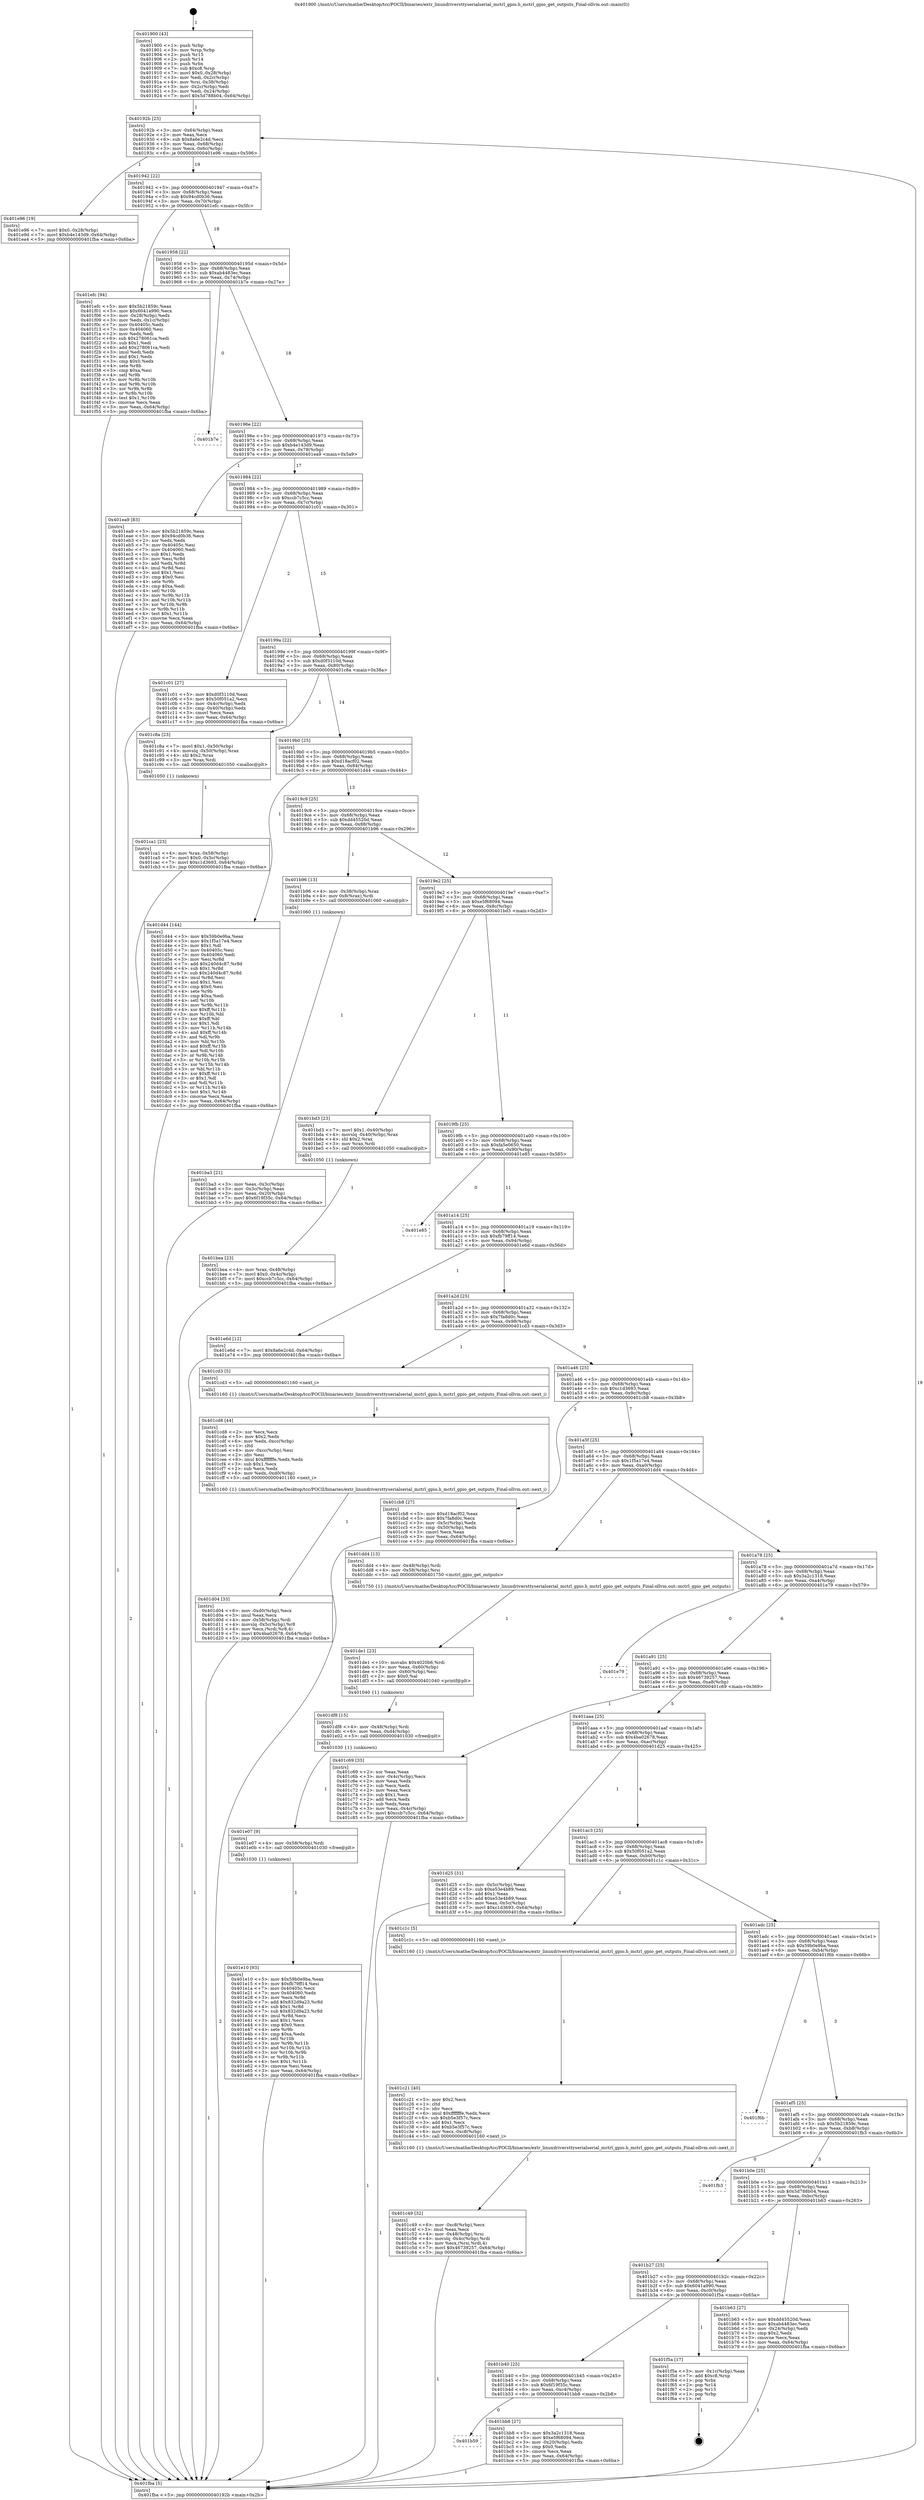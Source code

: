 digraph "0x401900" {
  label = "0x401900 (/mnt/c/Users/mathe/Desktop/tcc/POCII/binaries/extr_linuxdriversttyserialserial_mctrl_gpio.h_mctrl_gpio_get_outputs_Final-ollvm.out::main(0))"
  labelloc = "t"
  node[shape=record]

  Entry [label="",width=0.3,height=0.3,shape=circle,fillcolor=black,style=filled]
  "0x40192b" [label="{
     0x40192b [23]\l
     | [instrs]\l
     &nbsp;&nbsp;0x40192b \<+3\>: mov -0x64(%rbp),%eax\l
     &nbsp;&nbsp;0x40192e \<+2\>: mov %eax,%ecx\l
     &nbsp;&nbsp;0x401930 \<+6\>: sub $0x8a6e2c4d,%ecx\l
     &nbsp;&nbsp;0x401936 \<+3\>: mov %eax,-0x68(%rbp)\l
     &nbsp;&nbsp;0x401939 \<+3\>: mov %ecx,-0x6c(%rbp)\l
     &nbsp;&nbsp;0x40193c \<+6\>: je 0000000000401e96 \<main+0x596\>\l
  }"]
  "0x401e96" [label="{
     0x401e96 [19]\l
     | [instrs]\l
     &nbsp;&nbsp;0x401e96 \<+7\>: movl $0x0,-0x28(%rbp)\l
     &nbsp;&nbsp;0x401e9d \<+7\>: movl $0xb4e143d9,-0x64(%rbp)\l
     &nbsp;&nbsp;0x401ea4 \<+5\>: jmp 0000000000401fba \<main+0x6ba\>\l
  }"]
  "0x401942" [label="{
     0x401942 [22]\l
     | [instrs]\l
     &nbsp;&nbsp;0x401942 \<+5\>: jmp 0000000000401947 \<main+0x47\>\l
     &nbsp;&nbsp;0x401947 \<+3\>: mov -0x68(%rbp),%eax\l
     &nbsp;&nbsp;0x40194a \<+5\>: sub $0x94cd0b36,%eax\l
     &nbsp;&nbsp;0x40194f \<+3\>: mov %eax,-0x70(%rbp)\l
     &nbsp;&nbsp;0x401952 \<+6\>: je 0000000000401efc \<main+0x5fc\>\l
  }"]
  Exit [label="",width=0.3,height=0.3,shape=circle,fillcolor=black,style=filled,peripheries=2]
  "0x401efc" [label="{
     0x401efc [94]\l
     | [instrs]\l
     &nbsp;&nbsp;0x401efc \<+5\>: mov $0x5b21859c,%eax\l
     &nbsp;&nbsp;0x401f01 \<+5\>: mov $0x6041a990,%ecx\l
     &nbsp;&nbsp;0x401f06 \<+3\>: mov -0x28(%rbp),%edx\l
     &nbsp;&nbsp;0x401f09 \<+3\>: mov %edx,-0x1c(%rbp)\l
     &nbsp;&nbsp;0x401f0c \<+7\>: mov 0x40405c,%edx\l
     &nbsp;&nbsp;0x401f13 \<+7\>: mov 0x404060,%esi\l
     &nbsp;&nbsp;0x401f1a \<+2\>: mov %edx,%edi\l
     &nbsp;&nbsp;0x401f1c \<+6\>: sub $0x278061ca,%edi\l
     &nbsp;&nbsp;0x401f22 \<+3\>: sub $0x1,%edi\l
     &nbsp;&nbsp;0x401f25 \<+6\>: add $0x278061ca,%edi\l
     &nbsp;&nbsp;0x401f2b \<+3\>: imul %edi,%edx\l
     &nbsp;&nbsp;0x401f2e \<+3\>: and $0x1,%edx\l
     &nbsp;&nbsp;0x401f31 \<+3\>: cmp $0x0,%edx\l
     &nbsp;&nbsp;0x401f34 \<+4\>: sete %r8b\l
     &nbsp;&nbsp;0x401f38 \<+3\>: cmp $0xa,%esi\l
     &nbsp;&nbsp;0x401f3b \<+4\>: setl %r9b\l
     &nbsp;&nbsp;0x401f3f \<+3\>: mov %r8b,%r10b\l
     &nbsp;&nbsp;0x401f42 \<+3\>: and %r9b,%r10b\l
     &nbsp;&nbsp;0x401f45 \<+3\>: xor %r9b,%r8b\l
     &nbsp;&nbsp;0x401f48 \<+3\>: or %r8b,%r10b\l
     &nbsp;&nbsp;0x401f4b \<+4\>: test $0x1,%r10b\l
     &nbsp;&nbsp;0x401f4f \<+3\>: cmovne %ecx,%eax\l
     &nbsp;&nbsp;0x401f52 \<+3\>: mov %eax,-0x64(%rbp)\l
     &nbsp;&nbsp;0x401f55 \<+5\>: jmp 0000000000401fba \<main+0x6ba\>\l
  }"]
  "0x401958" [label="{
     0x401958 [22]\l
     | [instrs]\l
     &nbsp;&nbsp;0x401958 \<+5\>: jmp 000000000040195d \<main+0x5d\>\l
     &nbsp;&nbsp;0x40195d \<+3\>: mov -0x68(%rbp),%eax\l
     &nbsp;&nbsp;0x401960 \<+5\>: sub $0xab4483ec,%eax\l
     &nbsp;&nbsp;0x401965 \<+3\>: mov %eax,-0x74(%rbp)\l
     &nbsp;&nbsp;0x401968 \<+6\>: je 0000000000401b7e \<main+0x27e\>\l
  }"]
  "0x401e10" [label="{
     0x401e10 [93]\l
     | [instrs]\l
     &nbsp;&nbsp;0x401e10 \<+5\>: mov $0x59b0e9ba,%eax\l
     &nbsp;&nbsp;0x401e15 \<+5\>: mov $0xfb79ff14,%esi\l
     &nbsp;&nbsp;0x401e1a \<+7\>: mov 0x40405c,%ecx\l
     &nbsp;&nbsp;0x401e21 \<+7\>: mov 0x404060,%edx\l
     &nbsp;&nbsp;0x401e28 \<+3\>: mov %ecx,%r8d\l
     &nbsp;&nbsp;0x401e2b \<+7\>: add $0x832d9a23,%r8d\l
     &nbsp;&nbsp;0x401e32 \<+4\>: sub $0x1,%r8d\l
     &nbsp;&nbsp;0x401e36 \<+7\>: sub $0x832d9a23,%r8d\l
     &nbsp;&nbsp;0x401e3d \<+4\>: imul %r8d,%ecx\l
     &nbsp;&nbsp;0x401e41 \<+3\>: and $0x1,%ecx\l
     &nbsp;&nbsp;0x401e44 \<+3\>: cmp $0x0,%ecx\l
     &nbsp;&nbsp;0x401e47 \<+4\>: sete %r9b\l
     &nbsp;&nbsp;0x401e4b \<+3\>: cmp $0xa,%edx\l
     &nbsp;&nbsp;0x401e4e \<+4\>: setl %r10b\l
     &nbsp;&nbsp;0x401e52 \<+3\>: mov %r9b,%r11b\l
     &nbsp;&nbsp;0x401e55 \<+3\>: and %r10b,%r11b\l
     &nbsp;&nbsp;0x401e58 \<+3\>: xor %r10b,%r9b\l
     &nbsp;&nbsp;0x401e5b \<+3\>: or %r9b,%r11b\l
     &nbsp;&nbsp;0x401e5e \<+4\>: test $0x1,%r11b\l
     &nbsp;&nbsp;0x401e62 \<+3\>: cmovne %esi,%eax\l
     &nbsp;&nbsp;0x401e65 \<+3\>: mov %eax,-0x64(%rbp)\l
     &nbsp;&nbsp;0x401e68 \<+5\>: jmp 0000000000401fba \<main+0x6ba\>\l
  }"]
  "0x401b7e" [label="{
     0x401b7e\l
  }", style=dashed]
  "0x40196e" [label="{
     0x40196e [22]\l
     | [instrs]\l
     &nbsp;&nbsp;0x40196e \<+5\>: jmp 0000000000401973 \<main+0x73\>\l
     &nbsp;&nbsp;0x401973 \<+3\>: mov -0x68(%rbp),%eax\l
     &nbsp;&nbsp;0x401976 \<+5\>: sub $0xb4e143d9,%eax\l
     &nbsp;&nbsp;0x40197b \<+3\>: mov %eax,-0x78(%rbp)\l
     &nbsp;&nbsp;0x40197e \<+6\>: je 0000000000401ea9 \<main+0x5a9\>\l
  }"]
  "0x401e07" [label="{
     0x401e07 [9]\l
     | [instrs]\l
     &nbsp;&nbsp;0x401e07 \<+4\>: mov -0x58(%rbp),%rdi\l
     &nbsp;&nbsp;0x401e0b \<+5\>: call 0000000000401030 \<free@plt\>\l
     | [calls]\l
     &nbsp;&nbsp;0x401030 \{1\} (unknown)\l
  }"]
  "0x401ea9" [label="{
     0x401ea9 [83]\l
     | [instrs]\l
     &nbsp;&nbsp;0x401ea9 \<+5\>: mov $0x5b21859c,%eax\l
     &nbsp;&nbsp;0x401eae \<+5\>: mov $0x94cd0b36,%ecx\l
     &nbsp;&nbsp;0x401eb3 \<+2\>: xor %edx,%edx\l
     &nbsp;&nbsp;0x401eb5 \<+7\>: mov 0x40405c,%esi\l
     &nbsp;&nbsp;0x401ebc \<+7\>: mov 0x404060,%edi\l
     &nbsp;&nbsp;0x401ec3 \<+3\>: sub $0x1,%edx\l
     &nbsp;&nbsp;0x401ec6 \<+3\>: mov %esi,%r8d\l
     &nbsp;&nbsp;0x401ec9 \<+3\>: add %edx,%r8d\l
     &nbsp;&nbsp;0x401ecc \<+4\>: imul %r8d,%esi\l
     &nbsp;&nbsp;0x401ed0 \<+3\>: and $0x1,%esi\l
     &nbsp;&nbsp;0x401ed3 \<+3\>: cmp $0x0,%esi\l
     &nbsp;&nbsp;0x401ed6 \<+4\>: sete %r9b\l
     &nbsp;&nbsp;0x401eda \<+3\>: cmp $0xa,%edi\l
     &nbsp;&nbsp;0x401edd \<+4\>: setl %r10b\l
     &nbsp;&nbsp;0x401ee1 \<+3\>: mov %r9b,%r11b\l
     &nbsp;&nbsp;0x401ee4 \<+3\>: and %r10b,%r11b\l
     &nbsp;&nbsp;0x401ee7 \<+3\>: xor %r10b,%r9b\l
     &nbsp;&nbsp;0x401eea \<+3\>: or %r9b,%r11b\l
     &nbsp;&nbsp;0x401eed \<+4\>: test $0x1,%r11b\l
     &nbsp;&nbsp;0x401ef1 \<+3\>: cmovne %ecx,%eax\l
     &nbsp;&nbsp;0x401ef4 \<+3\>: mov %eax,-0x64(%rbp)\l
     &nbsp;&nbsp;0x401ef7 \<+5\>: jmp 0000000000401fba \<main+0x6ba\>\l
  }"]
  "0x401984" [label="{
     0x401984 [22]\l
     | [instrs]\l
     &nbsp;&nbsp;0x401984 \<+5\>: jmp 0000000000401989 \<main+0x89\>\l
     &nbsp;&nbsp;0x401989 \<+3\>: mov -0x68(%rbp),%eax\l
     &nbsp;&nbsp;0x40198c \<+5\>: sub $0xccb7c5cc,%eax\l
     &nbsp;&nbsp;0x401991 \<+3\>: mov %eax,-0x7c(%rbp)\l
     &nbsp;&nbsp;0x401994 \<+6\>: je 0000000000401c01 \<main+0x301\>\l
  }"]
  "0x401df8" [label="{
     0x401df8 [15]\l
     | [instrs]\l
     &nbsp;&nbsp;0x401df8 \<+4\>: mov -0x48(%rbp),%rdi\l
     &nbsp;&nbsp;0x401dfc \<+6\>: mov %eax,-0xd4(%rbp)\l
     &nbsp;&nbsp;0x401e02 \<+5\>: call 0000000000401030 \<free@plt\>\l
     | [calls]\l
     &nbsp;&nbsp;0x401030 \{1\} (unknown)\l
  }"]
  "0x401c01" [label="{
     0x401c01 [27]\l
     | [instrs]\l
     &nbsp;&nbsp;0x401c01 \<+5\>: mov $0xd0f3110d,%eax\l
     &nbsp;&nbsp;0x401c06 \<+5\>: mov $0x50f051a2,%ecx\l
     &nbsp;&nbsp;0x401c0b \<+3\>: mov -0x4c(%rbp),%edx\l
     &nbsp;&nbsp;0x401c0e \<+3\>: cmp -0x40(%rbp),%edx\l
     &nbsp;&nbsp;0x401c11 \<+3\>: cmovl %ecx,%eax\l
     &nbsp;&nbsp;0x401c14 \<+3\>: mov %eax,-0x64(%rbp)\l
     &nbsp;&nbsp;0x401c17 \<+5\>: jmp 0000000000401fba \<main+0x6ba\>\l
  }"]
  "0x40199a" [label="{
     0x40199a [22]\l
     | [instrs]\l
     &nbsp;&nbsp;0x40199a \<+5\>: jmp 000000000040199f \<main+0x9f\>\l
     &nbsp;&nbsp;0x40199f \<+3\>: mov -0x68(%rbp),%eax\l
     &nbsp;&nbsp;0x4019a2 \<+5\>: sub $0xd0f3110d,%eax\l
     &nbsp;&nbsp;0x4019a7 \<+3\>: mov %eax,-0x80(%rbp)\l
     &nbsp;&nbsp;0x4019aa \<+6\>: je 0000000000401c8a \<main+0x38a\>\l
  }"]
  "0x401de1" [label="{
     0x401de1 [23]\l
     | [instrs]\l
     &nbsp;&nbsp;0x401de1 \<+10\>: movabs $0x4020b6,%rdi\l
     &nbsp;&nbsp;0x401deb \<+3\>: mov %eax,-0x60(%rbp)\l
     &nbsp;&nbsp;0x401dee \<+3\>: mov -0x60(%rbp),%esi\l
     &nbsp;&nbsp;0x401df1 \<+2\>: mov $0x0,%al\l
     &nbsp;&nbsp;0x401df3 \<+5\>: call 0000000000401040 \<printf@plt\>\l
     | [calls]\l
     &nbsp;&nbsp;0x401040 \{1\} (unknown)\l
  }"]
  "0x401c8a" [label="{
     0x401c8a [23]\l
     | [instrs]\l
     &nbsp;&nbsp;0x401c8a \<+7\>: movl $0x1,-0x50(%rbp)\l
     &nbsp;&nbsp;0x401c91 \<+4\>: movslq -0x50(%rbp),%rax\l
     &nbsp;&nbsp;0x401c95 \<+4\>: shl $0x2,%rax\l
     &nbsp;&nbsp;0x401c99 \<+3\>: mov %rax,%rdi\l
     &nbsp;&nbsp;0x401c9c \<+5\>: call 0000000000401050 \<malloc@plt\>\l
     | [calls]\l
     &nbsp;&nbsp;0x401050 \{1\} (unknown)\l
  }"]
  "0x4019b0" [label="{
     0x4019b0 [25]\l
     | [instrs]\l
     &nbsp;&nbsp;0x4019b0 \<+5\>: jmp 00000000004019b5 \<main+0xb5\>\l
     &nbsp;&nbsp;0x4019b5 \<+3\>: mov -0x68(%rbp),%eax\l
     &nbsp;&nbsp;0x4019b8 \<+5\>: sub $0xd18acf02,%eax\l
     &nbsp;&nbsp;0x4019bd \<+6\>: mov %eax,-0x84(%rbp)\l
     &nbsp;&nbsp;0x4019c3 \<+6\>: je 0000000000401d44 \<main+0x444\>\l
  }"]
  "0x401d04" [label="{
     0x401d04 [33]\l
     | [instrs]\l
     &nbsp;&nbsp;0x401d04 \<+6\>: mov -0xd0(%rbp),%ecx\l
     &nbsp;&nbsp;0x401d0a \<+3\>: imul %eax,%ecx\l
     &nbsp;&nbsp;0x401d0d \<+4\>: mov -0x58(%rbp),%rdi\l
     &nbsp;&nbsp;0x401d11 \<+4\>: movslq -0x5c(%rbp),%r8\l
     &nbsp;&nbsp;0x401d15 \<+4\>: mov %ecx,(%rdi,%r8,4)\l
     &nbsp;&nbsp;0x401d19 \<+7\>: movl $0x4ba02678,-0x64(%rbp)\l
     &nbsp;&nbsp;0x401d20 \<+5\>: jmp 0000000000401fba \<main+0x6ba\>\l
  }"]
  "0x401d44" [label="{
     0x401d44 [144]\l
     | [instrs]\l
     &nbsp;&nbsp;0x401d44 \<+5\>: mov $0x59b0e9ba,%eax\l
     &nbsp;&nbsp;0x401d49 \<+5\>: mov $0x1f5a17e4,%ecx\l
     &nbsp;&nbsp;0x401d4e \<+2\>: mov $0x1,%dl\l
     &nbsp;&nbsp;0x401d50 \<+7\>: mov 0x40405c,%esi\l
     &nbsp;&nbsp;0x401d57 \<+7\>: mov 0x404060,%edi\l
     &nbsp;&nbsp;0x401d5e \<+3\>: mov %esi,%r8d\l
     &nbsp;&nbsp;0x401d61 \<+7\>: add $0x240d4c87,%r8d\l
     &nbsp;&nbsp;0x401d68 \<+4\>: sub $0x1,%r8d\l
     &nbsp;&nbsp;0x401d6c \<+7\>: sub $0x240d4c87,%r8d\l
     &nbsp;&nbsp;0x401d73 \<+4\>: imul %r8d,%esi\l
     &nbsp;&nbsp;0x401d77 \<+3\>: and $0x1,%esi\l
     &nbsp;&nbsp;0x401d7a \<+3\>: cmp $0x0,%esi\l
     &nbsp;&nbsp;0x401d7d \<+4\>: sete %r9b\l
     &nbsp;&nbsp;0x401d81 \<+3\>: cmp $0xa,%edi\l
     &nbsp;&nbsp;0x401d84 \<+4\>: setl %r10b\l
     &nbsp;&nbsp;0x401d88 \<+3\>: mov %r9b,%r11b\l
     &nbsp;&nbsp;0x401d8b \<+4\>: xor $0xff,%r11b\l
     &nbsp;&nbsp;0x401d8f \<+3\>: mov %r10b,%bl\l
     &nbsp;&nbsp;0x401d92 \<+3\>: xor $0xff,%bl\l
     &nbsp;&nbsp;0x401d95 \<+3\>: xor $0x1,%dl\l
     &nbsp;&nbsp;0x401d98 \<+3\>: mov %r11b,%r14b\l
     &nbsp;&nbsp;0x401d9b \<+4\>: and $0xff,%r14b\l
     &nbsp;&nbsp;0x401d9f \<+3\>: and %dl,%r9b\l
     &nbsp;&nbsp;0x401da2 \<+3\>: mov %bl,%r15b\l
     &nbsp;&nbsp;0x401da5 \<+4\>: and $0xff,%r15b\l
     &nbsp;&nbsp;0x401da9 \<+3\>: and %dl,%r10b\l
     &nbsp;&nbsp;0x401dac \<+3\>: or %r9b,%r14b\l
     &nbsp;&nbsp;0x401daf \<+3\>: or %r10b,%r15b\l
     &nbsp;&nbsp;0x401db2 \<+3\>: xor %r15b,%r14b\l
     &nbsp;&nbsp;0x401db5 \<+3\>: or %bl,%r11b\l
     &nbsp;&nbsp;0x401db8 \<+4\>: xor $0xff,%r11b\l
     &nbsp;&nbsp;0x401dbc \<+3\>: or $0x1,%dl\l
     &nbsp;&nbsp;0x401dbf \<+3\>: and %dl,%r11b\l
     &nbsp;&nbsp;0x401dc2 \<+3\>: or %r11b,%r14b\l
     &nbsp;&nbsp;0x401dc5 \<+4\>: test $0x1,%r14b\l
     &nbsp;&nbsp;0x401dc9 \<+3\>: cmovne %ecx,%eax\l
     &nbsp;&nbsp;0x401dcc \<+3\>: mov %eax,-0x64(%rbp)\l
     &nbsp;&nbsp;0x401dcf \<+5\>: jmp 0000000000401fba \<main+0x6ba\>\l
  }"]
  "0x4019c9" [label="{
     0x4019c9 [25]\l
     | [instrs]\l
     &nbsp;&nbsp;0x4019c9 \<+5\>: jmp 00000000004019ce \<main+0xce\>\l
     &nbsp;&nbsp;0x4019ce \<+3\>: mov -0x68(%rbp),%eax\l
     &nbsp;&nbsp;0x4019d1 \<+5\>: sub $0xdd45520d,%eax\l
     &nbsp;&nbsp;0x4019d6 \<+6\>: mov %eax,-0x88(%rbp)\l
     &nbsp;&nbsp;0x4019dc \<+6\>: je 0000000000401b96 \<main+0x296\>\l
  }"]
  "0x401cd8" [label="{
     0x401cd8 [44]\l
     | [instrs]\l
     &nbsp;&nbsp;0x401cd8 \<+2\>: xor %ecx,%ecx\l
     &nbsp;&nbsp;0x401cda \<+5\>: mov $0x2,%edx\l
     &nbsp;&nbsp;0x401cdf \<+6\>: mov %edx,-0xcc(%rbp)\l
     &nbsp;&nbsp;0x401ce5 \<+1\>: cltd\l
     &nbsp;&nbsp;0x401ce6 \<+6\>: mov -0xcc(%rbp),%esi\l
     &nbsp;&nbsp;0x401cec \<+2\>: idiv %esi\l
     &nbsp;&nbsp;0x401cee \<+6\>: imul $0xfffffffe,%edx,%edx\l
     &nbsp;&nbsp;0x401cf4 \<+3\>: sub $0x1,%ecx\l
     &nbsp;&nbsp;0x401cf7 \<+2\>: sub %ecx,%edx\l
     &nbsp;&nbsp;0x401cf9 \<+6\>: mov %edx,-0xd0(%rbp)\l
     &nbsp;&nbsp;0x401cff \<+5\>: call 0000000000401160 \<next_i\>\l
     | [calls]\l
     &nbsp;&nbsp;0x401160 \{1\} (/mnt/c/Users/mathe/Desktop/tcc/POCII/binaries/extr_linuxdriversttyserialserial_mctrl_gpio.h_mctrl_gpio_get_outputs_Final-ollvm.out::next_i)\l
  }"]
  "0x401b96" [label="{
     0x401b96 [13]\l
     | [instrs]\l
     &nbsp;&nbsp;0x401b96 \<+4\>: mov -0x38(%rbp),%rax\l
     &nbsp;&nbsp;0x401b9a \<+4\>: mov 0x8(%rax),%rdi\l
     &nbsp;&nbsp;0x401b9e \<+5\>: call 0000000000401060 \<atoi@plt\>\l
     | [calls]\l
     &nbsp;&nbsp;0x401060 \{1\} (unknown)\l
  }"]
  "0x4019e2" [label="{
     0x4019e2 [25]\l
     | [instrs]\l
     &nbsp;&nbsp;0x4019e2 \<+5\>: jmp 00000000004019e7 \<main+0xe7\>\l
     &nbsp;&nbsp;0x4019e7 \<+3\>: mov -0x68(%rbp),%eax\l
     &nbsp;&nbsp;0x4019ea \<+5\>: sub $0xe5f68094,%eax\l
     &nbsp;&nbsp;0x4019ef \<+6\>: mov %eax,-0x8c(%rbp)\l
     &nbsp;&nbsp;0x4019f5 \<+6\>: je 0000000000401bd3 \<main+0x2d3\>\l
  }"]
  "0x401ca1" [label="{
     0x401ca1 [23]\l
     | [instrs]\l
     &nbsp;&nbsp;0x401ca1 \<+4\>: mov %rax,-0x58(%rbp)\l
     &nbsp;&nbsp;0x401ca5 \<+7\>: movl $0x0,-0x5c(%rbp)\l
     &nbsp;&nbsp;0x401cac \<+7\>: movl $0xc1d3693,-0x64(%rbp)\l
     &nbsp;&nbsp;0x401cb3 \<+5\>: jmp 0000000000401fba \<main+0x6ba\>\l
  }"]
  "0x401bd3" [label="{
     0x401bd3 [23]\l
     | [instrs]\l
     &nbsp;&nbsp;0x401bd3 \<+7\>: movl $0x1,-0x40(%rbp)\l
     &nbsp;&nbsp;0x401bda \<+4\>: movslq -0x40(%rbp),%rax\l
     &nbsp;&nbsp;0x401bde \<+4\>: shl $0x2,%rax\l
     &nbsp;&nbsp;0x401be2 \<+3\>: mov %rax,%rdi\l
     &nbsp;&nbsp;0x401be5 \<+5\>: call 0000000000401050 \<malloc@plt\>\l
     | [calls]\l
     &nbsp;&nbsp;0x401050 \{1\} (unknown)\l
  }"]
  "0x4019fb" [label="{
     0x4019fb [25]\l
     | [instrs]\l
     &nbsp;&nbsp;0x4019fb \<+5\>: jmp 0000000000401a00 \<main+0x100\>\l
     &nbsp;&nbsp;0x401a00 \<+3\>: mov -0x68(%rbp),%eax\l
     &nbsp;&nbsp;0x401a03 \<+5\>: sub $0xfa5e0650,%eax\l
     &nbsp;&nbsp;0x401a08 \<+6\>: mov %eax,-0x90(%rbp)\l
     &nbsp;&nbsp;0x401a0e \<+6\>: je 0000000000401e85 \<main+0x585\>\l
  }"]
  "0x401c49" [label="{
     0x401c49 [32]\l
     | [instrs]\l
     &nbsp;&nbsp;0x401c49 \<+6\>: mov -0xc8(%rbp),%ecx\l
     &nbsp;&nbsp;0x401c4f \<+3\>: imul %eax,%ecx\l
     &nbsp;&nbsp;0x401c52 \<+4\>: mov -0x48(%rbp),%rsi\l
     &nbsp;&nbsp;0x401c56 \<+4\>: movslq -0x4c(%rbp),%rdi\l
     &nbsp;&nbsp;0x401c5a \<+3\>: mov %ecx,(%rsi,%rdi,4)\l
     &nbsp;&nbsp;0x401c5d \<+7\>: movl $0x46739257,-0x64(%rbp)\l
     &nbsp;&nbsp;0x401c64 \<+5\>: jmp 0000000000401fba \<main+0x6ba\>\l
  }"]
  "0x401e85" [label="{
     0x401e85\l
  }", style=dashed]
  "0x401a14" [label="{
     0x401a14 [25]\l
     | [instrs]\l
     &nbsp;&nbsp;0x401a14 \<+5\>: jmp 0000000000401a19 \<main+0x119\>\l
     &nbsp;&nbsp;0x401a19 \<+3\>: mov -0x68(%rbp),%eax\l
     &nbsp;&nbsp;0x401a1c \<+5\>: sub $0xfb79ff14,%eax\l
     &nbsp;&nbsp;0x401a21 \<+6\>: mov %eax,-0x94(%rbp)\l
     &nbsp;&nbsp;0x401a27 \<+6\>: je 0000000000401e6d \<main+0x56d\>\l
  }"]
  "0x401c21" [label="{
     0x401c21 [40]\l
     | [instrs]\l
     &nbsp;&nbsp;0x401c21 \<+5\>: mov $0x2,%ecx\l
     &nbsp;&nbsp;0x401c26 \<+1\>: cltd\l
     &nbsp;&nbsp;0x401c27 \<+2\>: idiv %ecx\l
     &nbsp;&nbsp;0x401c29 \<+6\>: imul $0xfffffffe,%edx,%ecx\l
     &nbsp;&nbsp;0x401c2f \<+6\>: sub $0xb5e3f57c,%ecx\l
     &nbsp;&nbsp;0x401c35 \<+3\>: add $0x1,%ecx\l
     &nbsp;&nbsp;0x401c38 \<+6\>: add $0xb5e3f57c,%ecx\l
     &nbsp;&nbsp;0x401c3e \<+6\>: mov %ecx,-0xc8(%rbp)\l
     &nbsp;&nbsp;0x401c44 \<+5\>: call 0000000000401160 \<next_i\>\l
     | [calls]\l
     &nbsp;&nbsp;0x401160 \{1\} (/mnt/c/Users/mathe/Desktop/tcc/POCII/binaries/extr_linuxdriversttyserialserial_mctrl_gpio.h_mctrl_gpio_get_outputs_Final-ollvm.out::next_i)\l
  }"]
  "0x401e6d" [label="{
     0x401e6d [12]\l
     | [instrs]\l
     &nbsp;&nbsp;0x401e6d \<+7\>: movl $0x8a6e2c4d,-0x64(%rbp)\l
     &nbsp;&nbsp;0x401e74 \<+5\>: jmp 0000000000401fba \<main+0x6ba\>\l
  }"]
  "0x401a2d" [label="{
     0x401a2d [25]\l
     | [instrs]\l
     &nbsp;&nbsp;0x401a2d \<+5\>: jmp 0000000000401a32 \<main+0x132\>\l
     &nbsp;&nbsp;0x401a32 \<+3\>: mov -0x68(%rbp),%eax\l
     &nbsp;&nbsp;0x401a35 \<+5\>: sub $0x7fa8d0c,%eax\l
     &nbsp;&nbsp;0x401a3a \<+6\>: mov %eax,-0x98(%rbp)\l
     &nbsp;&nbsp;0x401a40 \<+6\>: je 0000000000401cd3 \<main+0x3d3\>\l
  }"]
  "0x401bea" [label="{
     0x401bea [23]\l
     | [instrs]\l
     &nbsp;&nbsp;0x401bea \<+4\>: mov %rax,-0x48(%rbp)\l
     &nbsp;&nbsp;0x401bee \<+7\>: movl $0x0,-0x4c(%rbp)\l
     &nbsp;&nbsp;0x401bf5 \<+7\>: movl $0xccb7c5cc,-0x64(%rbp)\l
     &nbsp;&nbsp;0x401bfc \<+5\>: jmp 0000000000401fba \<main+0x6ba\>\l
  }"]
  "0x401cd3" [label="{
     0x401cd3 [5]\l
     | [instrs]\l
     &nbsp;&nbsp;0x401cd3 \<+5\>: call 0000000000401160 \<next_i\>\l
     | [calls]\l
     &nbsp;&nbsp;0x401160 \{1\} (/mnt/c/Users/mathe/Desktop/tcc/POCII/binaries/extr_linuxdriversttyserialserial_mctrl_gpio.h_mctrl_gpio_get_outputs_Final-ollvm.out::next_i)\l
  }"]
  "0x401a46" [label="{
     0x401a46 [25]\l
     | [instrs]\l
     &nbsp;&nbsp;0x401a46 \<+5\>: jmp 0000000000401a4b \<main+0x14b\>\l
     &nbsp;&nbsp;0x401a4b \<+3\>: mov -0x68(%rbp),%eax\l
     &nbsp;&nbsp;0x401a4e \<+5\>: sub $0xc1d3693,%eax\l
     &nbsp;&nbsp;0x401a53 \<+6\>: mov %eax,-0x9c(%rbp)\l
     &nbsp;&nbsp;0x401a59 \<+6\>: je 0000000000401cb8 \<main+0x3b8\>\l
  }"]
  "0x401b59" [label="{
     0x401b59\l
  }", style=dashed]
  "0x401cb8" [label="{
     0x401cb8 [27]\l
     | [instrs]\l
     &nbsp;&nbsp;0x401cb8 \<+5\>: mov $0xd18acf02,%eax\l
     &nbsp;&nbsp;0x401cbd \<+5\>: mov $0x7fa8d0c,%ecx\l
     &nbsp;&nbsp;0x401cc2 \<+3\>: mov -0x5c(%rbp),%edx\l
     &nbsp;&nbsp;0x401cc5 \<+3\>: cmp -0x50(%rbp),%edx\l
     &nbsp;&nbsp;0x401cc8 \<+3\>: cmovl %ecx,%eax\l
     &nbsp;&nbsp;0x401ccb \<+3\>: mov %eax,-0x64(%rbp)\l
     &nbsp;&nbsp;0x401cce \<+5\>: jmp 0000000000401fba \<main+0x6ba\>\l
  }"]
  "0x401a5f" [label="{
     0x401a5f [25]\l
     | [instrs]\l
     &nbsp;&nbsp;0x401a5f \<+5\>: jmp 0000000000401a64 \<main+0x164\>\l
     &nbsp;&nbsp;0x401a64 \<+3\>: mov -0x68(%rbp),%eax\l
     &nbsp;&nbsp;0x401a67 \<+5\>: sub $0x1f5a17e4,%eax\l
     &nbsp;&nbsp;0x401a6c \<+6\>: mov %eax,-0xa0(%rbp)\l
     &nbsp;&nbsp;0x401a72 \<+6\>: je 0000000000401dd4 \<main+0x4d4\>\l
  }"]
  "0x401bb8" [label="{
     0x401bb8 [27]\l
     | [instrs]\l
     &nbsp;&nbsp;0x401bb8 \<+5\>: mov $0x3a2c1318,%eax\l
     &nbsp;&nbsp;0x401bbd \<+5\>: mov $0xe5f68094,%ecx\l
     &nbsp;&nbsp;0x401bc2 \<+3\>: mov -0x20(%rbp),%edx\l
     &nbsp;&nbsp;0x401bc5 \<+3\>: cmp $0x0,%edx\l
     &nbsp;&nbsp;0x401bc8 \<+3\>: cmove %ecx,%eax\l
     &nbsp;&nbsp;0x401bcb \<+3\>: mov %eax,-0x64(%rbp)\l
     &nbsp;&nbsp;0x401bce \<+5\>: jmp 0000000000401fba \<main+0x6ba\>\l
  }"]
  "0x401dd4" [label="{
     0x401dd4 [13]\l
     | [instrs]\l
     &nbsp;&nbsp;0x401dd4 \<+4\>: mov -0x48(%rbp),%rdi\l
     &nbsp;&nbsp;0x401dd8 \<+4\>: mov -0x58(%rbp),%rsi\l
     &nbsp;&nbsp;0x401ddc \<+5\>: call 0000000000401750 \<mctrl_gpio_get_outputs\>\l
     | [calls]\l
     &nbsp;&nbsp;0x401750 \{1\} (/mnt/c/Users/mathe/Desktop/tcc/POCII/binaries/extr_linuxdriversttyserialserial_mctrl_gpio.h_mctrl_gpio_get_outputs_Final-ollvm.out::mctrl_gpio_get_outputs)\l
  }"]
  "0x401a78" [label="{
     0x401a78 [25]\l
     | [instrs]\l
     &nbsp;&nbsp;0x401a78 \<+5\>: jmp 0000000000401a7d \<main+0x17d\>\l
     &nbsp;&nbsp;0x401a7d \<+3\>: mov -0x68(%rbp),%eax\l
     &nbsp;&nbsp;0x401a80 \<+5\>: sub $0x3a2c1318,%eax\l
     &nbsp;&nbsp;0x401a85 \<+6\>: mov %eax,-0xa4(%rbp)\l
     &nbsp;&nbsp;0x401a8b \<+6\>: je 0000000000401e79 \<main+0x579\>\l
  }"]
  "0x401b40" [label="{
     0x401b40 [25]\l
     | [instrs]\l
     &nbsp;&nbsp;0x401b40 \<+5\>: jmp 0000000000401b45 \<main+0x245\>\l
     &nbsp;&nbsp;0x401b45 \<+3\>: mov -0x68(%rbp),%eax\l
     &nbsp;&nbsp;0x401b48 \<+5\>: sub $0x6f19f35c,%eax\l
     &nbsp;&nbsp;0x401b4d \<+6\>: mov %eax,-0xc4(%rbp)\l
     &nbsp;&nbsp;0x401b53 \<+6\>: je 0000000000401bb8 \<main+0x2b8\>\l
  }"]
  "0x401e79" [label="{
     0x401e79\l
  }", style=dashed]
  "0x401a91" [label="{
     0x401a91 [25]\l
     | [instrs]\l
     &nbsp;&nbsp;0x401a91 \<+5\>: jmp 0000000000401a96 \<main+0x196\>\l
     &nbsp;&nbsp;0x401a96 \<+3\>: mov -0x68(%rbp),%eax\l
     &nbsp;&nbsp;0x401a99 \<+5\>: sub $0x46739257,%eax\l
     &nbsp;&nbsp;0x401a9e \<+6\>: mov %eax,-0xa8(%rbp)\l
     &nbsp;&nbsp;0x401aa4 \<+6\>: je 0000000000401c69 \<main+0x369\>\l
  }"]
  "0x401f5a" [label="{
     0x401f5a [17]\l
     | [instrs]\l
     &nbsp;&nbsp;0x401f5a \<+3\>: mov -0x1c(%rbp),%eax\l
     &nbsp;&nbsp;0x401f5d \<+7\>: add $0xc8,%rsp\l
     &nbsp;&nbsp;0x401f64 \<+1\>: pop %rbx\l
     &nbsp;&nbsp;0x401f65 \<+2\>: pop %r14\l
     &nbsp;&nbsp;0x401f67 \<+2\>: pop %r15\l
     &nbsp;&nbsp;0x401f69 \<+1\>: pop %rbp\l
     &nbsp;&nbsp;0x401f6a \<+1\>: ret\l
  }"]
  "0x401c69" [label="{
     0x401c69 [33]\l
     | [instrs]\l
     &nbsp;&nbsp;0x401c69 \<+2\>: xor %eax,%eax\l
     &nbsp;&nbsp;0x401c6b \<+3\>: mov -0x4c(%rbp),%ecx\l
     &nbsp;&nbsp;0x401c6e \<+2\>: mov %eax,%edx\l
     &nbsp;&nbsp;0x401c70 \<+2\>: sub %ecx,%edx\l
     &nbsp;&nbsp;0x401c72 \<+2\>: mov %eax,%ecx\l
     &nbsp;&nbsp;0x401c74 \<+3\>: sub $0x1,%ecx\l
     &nbsp;&nbsp;0x401c77 \<+2\>: add %ecx,%edx\l
     &nbsp;&nbsp;0x401c79 \<+2\>: sub %edx,%eax\l
     &nbsp;&nbsp;0x401c7b \<+3\>: mov %eax,-0x4c(%rbp)\l
     &nbsp;&nbsp;0x401c7e \<+7\>: movl $0xccb7c5cc,-0x64(%rbp)\l
     &nbsp;&nbsp;0x401c85 \<+5\>: jmp 0000000000401fba \<main+0x6ba\>\l
  }"]
  "0x401aaa" [label="{
     0x401aaa [25]\l
     | [instrs]\l
     &nbsp;&nbsp;0x401aaa \<+5\>: jmp 0000000000401aaf \<main+0x1af\>\l
     &nbsp;&nbsp;0x401aaf \<+3\>: mov -0x68(%rbp),%eax\l
     &nbsp;&nbsp;0x401ab2 \<+5\>: sub $0x4ba02678,%eax\l
     &nbsp;&nbsp;0x401ab7 \<+6\>: mov %eax,-0xac(%rbp)\l
     &nbsp;&nbsp;0x401abd \<+6\>: je 0000000000401d25 \<main+0x425\>\l
  }"]
  "0x401ba3" [label="{
     0x401ba3 [21]\l
     | [instrs]\l
     &nbsp;&nbsp;0x401ba3 \<+3\>: mov %eax,-0x3c(%rbp)\l
     &nbsp;&nbsp;0x401ba6 \<+3\>: mov -0x3c(%rbp),%eax\l
     &nbsp;&nbsp;0x401ba9 \<+3\>: mov %eax,-0x20(%rbp)\l
     &nbsp;&nbsp;0x401bac \<+7\>: movl $0x6f19f35c,-0x64(%rbp)\l
     &nbsp;&nbsp;0x401bb3 \<+5\>: jmp 0000000000401fba \<main+0x6ba\>\l
  }"]
  "0x401d25" [label="{
     0x401d25 [31]\l
     | [instrs]\l
     &nbsp;&nbsp;0x401d25 \<+3\>: mov -0x5c(%rbp),%eax\l
     &nbsp;&nbsp;0x401d28 \<+5\>: sub $0xe53e4b89,%eax\l
     &nbsp;&nbsp;0x401d2d \<+3\>: add $0x1,%eax\l
     &nbsp;&nbsp;0x401d30 \<+5\>: add $0xe53e4b89,%eax\l
     &nbsp;&nbsp;0x401d35 \<+3\>: mov %eax,-0x5c(%rbp)\l
     &nbsp;&nbsp;0x401d38 \<+7\>: movl $0xc1d3693,-0x64(%rbp)\l
     &nbsp;&nbsp;0x401d3f \<+5\>: jmp 0000000000401fba \<main+0x6ba\>\l
  }"]
  "0x401ac3" [label="{
     0x401ac3 [25]\l
     | [instrs]\l
     &nbsp;&nbsp;0x401ac3 \<+5\>: jmp 0000000000401ac8 \<main+0x1c8\>\l
     &nbsp;&nbsp;0x401ac8 \<+3\>: mov -0x68(%rbp),%eax\l
     &nbsp;&nbsp;0x401acb \<+5\>: sub $0x50f051a2,%eax\l
     &nbsp;&nbsp;0x401ad0 \<+6\>: mov %eax,-0xb0(%rbp)\l
     &nbsp;&nbsp;0x401ad6 \<+6\>: je 0000000000401c1c \<main+0x31c\>\l
  }"]
  "0x401900" [label="{
     0x401900 [43]\l
     | [instrs]\l
     &nbsp;&nbsp;0x401900 \<+1\>: push %rbp\l
     &nbsp;&nbsp;0x401901 \<+3\>: mov %rsp,%rbp\l
     &nbsp;&nbsp;0x401904 \<+2\>: push %r15\l
     &nbsp;&nbsp;0x401906 \<+2\>: push %r14\l
     &nbsp;&nbsp;0x401908 \<+1\>: push %rbx\l
     &nbsp;&nbsp;0x401909 \<+7\>: sub $0xc8,%rsp\l
     &nbsp;&nbsp;0x401910 \<+7\>: movl $0x0,-0x28(%rbp)\l
     &nbsp;&nbsp;0x401917 \<+3\>: mov %edi,-0x2c(%rbp)\l
     &nbsp;&nbsp;0x40191a \<+4\>: mov %rsi,-0x38(%rbp)\l
     &nbsp;&nbsp;0x40191e \<+3\>: mov -0x2c(%rbp),%edi\l
     &nbsp;&nbsp;0x401921 \<+3\>: mov %edi,-0x24(%rbp)\l
     &nbsp;&nbsp;0x401924 \<+7\>: movl $0x5d788b04,-0x64(%rbp)\l
  }"]
  "0x401c1c" [label="{
     0x401c1c [5]\l
     | [instrs]\l
     &nbsp;&nbsp;0x401c1c \<+5\>: call 0000000000401160 \<next_i\>\l
     | [calls]\l
     &nbsp;&nbsp;0x401160 \{1\} (/mnt/c/Users/mathe/Desktop/tcc/POCII/binaries/extr_linuxdriversttyserialserial_mctrl_gpio.h_mctrl_gpio_get_outputs_Final-ollvm.out::next_i)\l
  }"]
  "0x401adc" [label="{
     0x401adc [25]\l
     | [instrs]\l
     &nbsp;&nbsp;0x401adc \<+5\>: jmp 0000000000401ae1 \<main+0x1e1\>\l
     &nbsp;&nbsp;0x401ae1 \<+3\>: mov -0x68(%rbp),%eax\l
     &nbsp;&nbsp;0x401ae4 \<+5\>: sub $0x59b0e9ba,%eax\l
     &nbsp;&nbsp;0x401ae9 \<+6\>: mov %eax,-0xb4(%rbp)\l
     &nbsp;&nbsp;0x401aef \<+6\>: je 0000000000401f6b \<main+0x66b\>\l
  }"]
  "0x401fba" [label="{
     0x401fba [5]\l
     | [instrs]\l
     &nbsp;&nbsp;0x401fba \<+5\>: jmp 000000000040192b \<main+0x2b\>\l
  }"]
  "0x401f6b" [label="{
     0x401f6b\l
  }", style=dashed]
  "0x401af5" [label="{
     0x401af5 [25]\l
     | [instrs]\l
     &nbsp;&nbsp;0x401af5 \<+5\>: jmp 0000000000401afa \<main+0x1fa\>\l
     &nbsp;&nbsp;0x401afa \<+3\>: mov -0x68(%rbp),%eax\l
     &nbsp;&nbsp;0x401afd \<+5\>: sub $0x5b21859c,%eax\l
     &nbsp;&nbsp;0x401b02 \<+6\>: mov %eax,-0xb8(%rbp)\l
     &nbsp;&nbsp;0x401b08 \<+6\>: je 0000000000401fb3 \<main+0x6b3\>\l
  }"]
  "0x401b27" [label="{
     0x401b27 [25]\l
     | [instrs]\l
     &nbsp;&nbsp;0x401b27 \<+5\>: jmp 0000000000401b2c \<main+0x22c\>\l
     &nbsp;&nbsp;0x401b2c \<+3\>: mov -0x68(%rbp),%eax\l
     &nbsp;&nbsp;0x401b2f \<+5\>: sub $0x6041a990,%eax\l
     &nbsp;&nbsp;0x401b34 \<+6\>: mov %eax,-0xc0(%rbp)\l
     &nbsp;&nbsp;0x401b3a \<+6\>: je 0000000000401f5a \<main+0x65a\>\l
  }"]
  "0x401fb3" [label="{
     0x401fb3\l
  }", style=dashed]
  "0x401b0e" [label="{
     0x401b0e [25]\l
     | [instrs]\l
     &nbsp;&nbsp;0x401b0e \<+5\>: jmp 0000000000401b13 \<main+0x213\>\l
     &nbsp;&nbsp;0x401b13 \<+3\>: mov -0x68(%rbp),%eax\l
     &nbsp;&nbsp;0x401b16 \<+5\>: sub $0x5d788b04,%eax\l
     &nbsp;&nbsp;0x401b1b \<+6\>: mov %eax,-0xbc(%rbp)\l
     &nbsp;&nbsp;0x401b21 \<+6\>: je 0000000000401b63 \<main+0x263\>\l
  }"]
  "0x401b63" [label="{
     0x401b63 [27]\l
     | [instrs]\l
     &nbsp;&nbsp;0x401b63 \<+5\>: mov $0xdd45520d,%eax\l
     &nbsp;&nbsp;0x401b68 \<+5\>: mov $0xab4483ec,%ecx\l
     &nbsp;&nbsp;0x401b6d \<+3\>: mov -0x24(%rbp),%edx\l
     &nbsp;&nbsp;0x401b70 \<+3\>: cmp $0x2,%edx\l
     &nbsp;&nbsp;0x401b73 \<+3\>: cmovne %ecx,%eax\l
     &nbsp;&nbsp;0x401b76 \<+3\>: mov %eax,-0x64(%rbp)\l
     &nbsp;&nbsp;0x401b79 \<+5\>: jmp 0000000000401fba \<main+0x6ba\>\l
  }"]
  Entry -> "0x401900" [label=" 1"]
  "0x40192b" -> "0x401e96" [label=" 1"]
  "0x40192b" -> "0x401942" [label=" 19"]
  "0x401f5a" -> Exit [label=" 1"]
  "0x401942" -> "0x401efc" [label=" 1"]
  "0x401942" -> "0x401958" [label=" 18"]
  "0x401efc" -> "0x401fba" [label=" 1"]
  "0x401958" -> "0x401b7e" [label=" 0"]
  "0x401958" -> "0x40196e" [label=" 18"]
  "0x401ea9" -> "0x401fba" [label=" 1"]
  "0x40196e" -> "0x401ea9" [label=" 1"]
  "0x40196e" -> "0x401984" [label=" 17"]
  "0x401e96" -> "0x401fba" [label=" 1"]
  "0x401984" -> "0x401c01" [label=" 2"]
  "0x401984" -> "0x40199a" [label=" 15"]
  "0x401e6d" -> "0x401fba" [label=" 1"]
  "0x40199a" -> "0x401c8a" [label=" 1"]
  "0x40199a" -> "0x4019b0" [label=" 14"]
  "0x401e10" -> "0x401fba" [label=" 1"]
  "0x4019b0" -> "0x401d44" [label=" 1"]
  "0x4019b0" -> "0x4019c9" [label=" 13"]
  "0x401e07" -> "0x401e10" [label=" 1"]
  "0x4019c9" -> "0x401b96" [label=" 1"]
  "0x4019c9" -> "0x4019e2" [label=" 12"]
  "0x401df8" -> "0x401e07" [label=" 1"]
  "0x4019e2" -> "0x401bd3" [label=" 1"]
  "0x4019e2" -> "0x4019fb" [label=" 11"]
  "0x401de1" -> "0x401df8" [label=" 1"]
  "0x4019fb" -> "0x401e85" [label=" 0"]
  "0x4019fb" -> "0x401a14" [label=" 11"]
  "0x401dd4" -> "0x401de1" [label=" 1"]
  "0x401a14" -> "0x401e6d" [label=" 1"]
  "0x401a14" -> "0x401a2d" [label=" 10"]
  "0x401d44" -> "0x401fba" [label=" 1"]
  "0x401a2d" -> "0x401cd3" [label=" 1"]
  "0x401a2d" -> "0x401a46" [label=" 9"]
  "0x401d25" -> "0x401fba" [label=" 1"]
  "0x401a46" -> "0x401cb8" [label=" 2"]
  "0x401a46" -> "0x401a5f" [label=" 7"]
  "0x401d04" -> "0x401fba" [label=" 1"]
  "0x401a5f" -> "0x401dd4" [label=" 1"]
  "0x401a5f" -> "0x401a78" [label=" 6"]
  "0x401cd8" -> "0x401d04" [label=" 1"]
  "0x401a78" -> "0x401e79" [label=" 0"]
  "0x401a78" -> "0x401a91" [label=" 6"]
  "0x401cb8" -> "0x401fba" [label=" 2"]
  "0x401a91" -> "0x401c69" [label=" 1"]
  "0x401a91" -> "0x401aaa" [label=" 5"]
  "0x401ca1" -> "0x401fba" [label=" 1"]
  "0x401aaa" -> "0x401d25" [label=" 1"]
  "0x401aaa" -> "0x401ac3" [label=" 4"]
  "0x401c69" -> "0x401fba" [label=" 1"]
  "0x401ac3" -> "0x401c1c" [label=" 1"]
  "0x401ac3" -> "0x401adc" [label=" 3"]
  "0x401c49" -> "0x401fba" [label=" 1"]
  "0x401adc" -> "0x401f6b" [label=" 0"]
  "0x401adc" -> "0x401af5" [label=" 3"]
  "0x401c21" -> "0x401c49" [label=" 1"]
  "0x401af5" -> "0x401fb3" [label=" 0"]
  "0x401af5" -> "0x401b0e" [label=" 3"]
  "0x401c1c" -> "0x401c21" [label=" 1"]
  "0x401b0e" -> "0x401b63" [label=" 1"]
  "0x401b0e" -> "0x401b27" [label=" 2"]
  "0x401b63" -> "0x401fba" [label=" 1"]
  "0x401900" -> "0x40192b" [label=" 1"]
  "0x401fba" -> "0x40192b" [label=" 19"]
  "0x401b96" -> "0x401ba3" [label=" 1"]
  "0x401ba3" -> "0x401fba" [label=" 1"]
  "0x401c8a" -> "0x401ca1" [label=" 1"]
  "0x401b27" -> "0x401f5a" [label=" 1"]
  "0x401b27" -> "0x401b40" [label=" 1"]
  "0x401cd3" -> "0x401cd8" [label=" 1"]
  "0x401b40" -> "0x401bb8" [label=" 1"]
  "0x401b40" -> "0x401b59" [label=" 0"]
  "0x401bb8" -> "0x401fba" [label=" 1"]
  "0x401bd3" -> "0x401bea" [label=" 1"]
  "0x401bea" -> "0x401fba" [label=" 1"]
  "0x401c01" -> "0x401fba" [label=" 2"]
}
